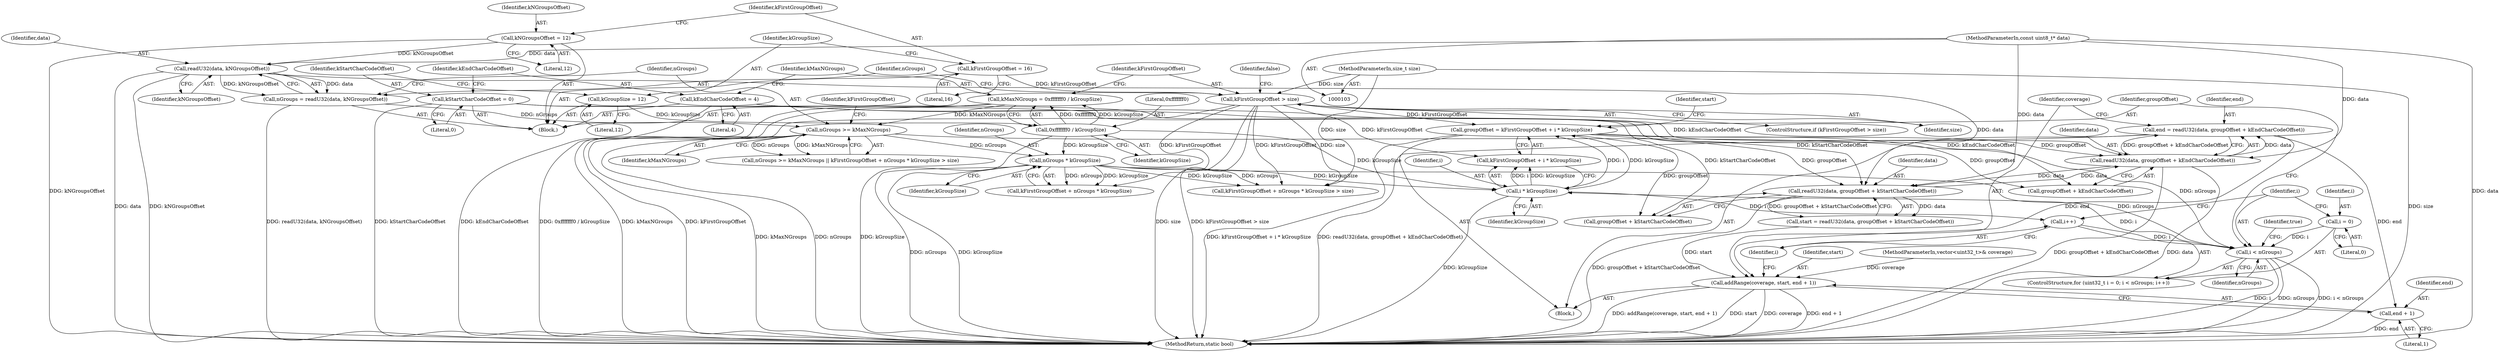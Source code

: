 digraph "0_Android_ed4c8d79153baab7f26562afb8930652dfbf853b@API" {
"1000190" [label="(Call,end = readU32(data, groupOffset + kEndCharCodeOffset))"];
"1000192" [label="(Call,readU32(data, groupOffset + kEndCharCodeOffset))"];
"1000184" [label="(Call,readU32(data, groupOffset + kStartCharCodeOffset))"];
"1000144" [label="(Call,readU32(data, kNGroupsOffset))"];
"1000105" [label="(MethodParameterIn,const uint8_t* data)"];
"1000109" [label="(Call,kNGroupsOffset = 12)"];
"1000174" [label="(Call,groupOffset = kFirstGroupOffset + i * kGroupSize)"];
"1000135" [label="(Call,kFirstGroupOffset > size)"];
"1000113" [label="(Call,kFirstGroupOffset = 16)"];
"1000106" [label="(MethodParameterIn,size_t size)"];
"1000178" [label="(Call,i * kGroupSize)"];
"1000167" [label="(Call,i < nGroups)"];
"1000170" [label="(Call,i++)"];
"1000164" [label="(Call,i = 0)"];
"1000149" [label="(Call,nGroups >= kMaxNGroups)"];
"1000142" [label="(Call,nGroups = readU32(data, kNGroupsOffset))"];
"1000129" [label="(Call,kMaxNGroups = 0xfffffff0 / kGroupSize)"];
"1000131" [label="(Call,0xfffffff0 / kGroupSize)"];
"1000117" [label="(Call,kGroupSize = 12)"];
"1000155" [label="(Call,nGroups * kGroupSize)"];
"1000121" [label="(Call,kStartCharCodeOffset = 0)"];
"1000125" [label="(Call,kEndCharCodeOffset = 4)"];
"1000197" [label="(Call,addRange(coverage, start, end + 1))"];
"1000200" [label="(Call,end + 1)"];
"1000136" [label="(Identifier,kFirstGroupOffset)"];
"1000109" [label="(Call,kNGroupsOffset = 12)"];
"1000183" [label="(Identifier,start)"];
"1000155" [label="(Call,nGroups * kGroupSize)"];
"1000201" [label="(Identifier,end)"];
"1000169" [label="(Identifier,nGroups)"];
"1000174" [label="(Call,groupOffset = kFirstGroupOffset + i * kGroupSize)"];
"1000193" [label="(Identifier,data)"];
"1000186" [label="(Call,groupOffset + kStartCharCodeOffset)"];
"1000142" [label="(Call,nGroups = readU32(data, kNGroupsOffset))"];
"1000197" [label="(Call,addRange(coverage, start, end + 1))"];
"1000176" [label="(Call,kFirstGroupOffset + i * kGroupSize)"];
"1000167" [label="(Call,i < nGroups)"];
"1000205" [label="(MethodReturn,static bool)"];
"1000190" [label="(Call,end = readU32(data, groupOffset + kEndCharCodeOffset))"];
"1000178" [label="(Call,i * kGroupSize)"];
"1000191" [label="(Identifier,end)"];
"1000127" [label="(Literal,4)"];
"1000123" [label="(Literal,0)"];
"1000105" [label="(MethodParameterIn,const uint8_t* data)"];
"1000145" [label="(Identifier,data)"];
"1000134" [label="(ControlStructure,if (kFirstGroupOffset > size))"];
"1000130" [label="(Identifier,kMaxNGroups)"];
"1000157" [label="(Identifier,kGroupSize)"];
"1000202" [label="(Literal,1)"];
"1000137" [label="(Identifier,size)"];
"1000111" [label="(Literal,12)"];
"1000180" [label="(Identifier,kGroupSize)"];
"1000149" [label="(Call,nGroups >= kMaxNGroups)"];
"1000151" [label="(Identifier,kMaxNGroups)"];
"1000126" [label="(Identifier,kEndCharCodeOffset)"];
"1000192" [label="(Call,readU32(data, groupOffset + kEndCharCodeOffset))"];
"1000175" [label="(Identifier,groupOffset)"];
"1000204" [label="(Identifier,true)"];
"1000164" [label="(Call,i = 0)"];
"1000148" [label="(Call,nGroups >= kMaxNGroups || kFirstGroupOffset + nGroups * kGroupSize > size)"];
"1000143" [label="(Identifier,nGroups)"];
"1000162" [label="(ControlStructure,for (uint32_t i = 0; i < nGroups; i++))"];
"1000133" [label="(Identifier,kGroupSize)"];
"1000185" [label="(Identifier,data)"];
"1000194" [label="(Call,groupOffset + kEndCharCodeOffset)"];
"1000172" [label="(Block,)"];
"1000131" [label="(Call,0xfffffff0 / kGroupSize)"];
"1000125" [label="(Call,kEndCharCodeOffset = 4)"];
"1000132" [label="(Literal,0xfffffff0)"];
"1000198" [label="(Identifier,coverage)"];
"1000184" [label="(Call,readU32(data, groupOffset + kStartCharCodeOffset))"];
"1000153" [label="(Call,kFirstGroupOffset + nGroups * kGroupSize)"];
"1000166" [label="(Literal,0)"];
"1000129" [label="(Call,kMaxNGroups = 0xfffffff0 / kGroupSize)"];
"1000200" [label="(Call,end + 1)"];
"1000144" [label="(Call,readU32(data, kNGroupsOffset))"];
"1000135" [label="(Call,kFirstGroupOffset > size)"];
"1000106" [label="(MethodParameterIn,size_t size)"];
"1000150" [label="(Identifier,nGroups)"];
"1000179" [label="(Identifier,i)"];
"1000165" [label="(Identifier,i)"];
"1000146" [label="(Identifier,kNGroupsOffset)"];
"1000199" [label="(Identifier,start)"];
"1000170" [label="(Call,i++)"];
"1000119" [label="(Literal,12)"];
"1000107" [label="(Block,)"];
"1000110" [label="(Identifier,kNGroupsOffset)"];
"1000113" [label="(Call,kFirstGroupOffset = 16)"];
"1000115" [label="(Literal,16)"];
"1000117" [label="(Call,kGroupSize = 12)"];
"1000168" [label="(Identifier,i)"];
"1000104" [label="(MethodParameterIn,vector<uint32_t>& coverage)"];
"1000182" [label="(Call,start = readU32(data, groupOffset + kStartCharCodeOffset))"];
"1000122" [label="(Identifier,kStartCharCodeOffset)"];
"1000140" [label="(Identifier,false)"];
"1000156" [label="(Identifier,nGroups)"];
"1000171" [label="(Identifier,i)"];
"1000121" [label="(Call,kStartCharCodeOffset = 0)"];
"1000154" [label="(Identifier,kFirstGroupOffset)"];
"1000152" [label="(Call,kFirstGroupOffset + nGroups * kGroupSize > size)"];
"1000114" [label="(Identifier,kFirstGroupOffset)"];
"1000118" [label="(Identifier,kGroupSize)"];
"1000190" -> "1000172"  [label="AST: "];
"1000190" -> "1000192"  [label="CFG: "];
"1000191" -> "1000190"  [label="AST: "];
"1000192" -> "1000190"  [label="AST: "];
"1000198" -> "1000190"  [label="CFG: "];
"1000190" -> "1000205"  [label="DDG: readU32(data, groupOffset + kEndCharCodeOffset)"];
"1000192" -> "1000190"  [label="DDG: data"];
"1000192" -> "1000190"  [label="DDG: groupOffset + kEndCharCodeOffset"];
"1000190" -> "1000197"  [label="DDG: end"];
"1000190" -> "1000200"  [label="DDG: end"];
"1000192" -> "1000194"  [label="CFG: "];
"1000193" -> "1000192"  [label="AST: "];
"1000194" -> "1000192"  [label="AST: "];
"1000192" -> "1000205"  [label="DDG: groupOffset + kEndCharCodeOffset"];
"1000192" -> "1000205"  [label="DDG: data"];
"1000192" -> "1000184"  [label="DDG: data"];
"1000184" -> "1000192"  [label="DDG: data"];
"1000105" -> "1000192"  [label="DDG: data"];
"1000174" -> "1000192"  [label="DDG: groupOffset"];
"1000125" -> "1000192"  [label="DDG: kEndCharCodeOffset"];
"1000184" -> "1000182"  [label="AST: "];
"1000184" -> "1000186"  [label="CFG: "];
"1000185" -> "1000184"  [label="AST: "];
"1000186" -> "1000184"  [label="AST: "];
"1000182" -> "1000184"  [label="CFG: "];
"1000184" -> "1000205"  [label="DDG: groupOffset + kStartCharCodeOffset"];
"1000184" -> "1000182"  [label="DDG: data"];
"1000184" -> "1000182"  [label="DDG: groupOffset + kStartCharCodeOffset"];
"1000144" -> "1000184"  [label="DDG: data"];
"1000105" -> "1000184"  [label="DDG: data"];
"1000174" -> "1000184"  [label="DDG: groupOffset"];
"1000121" -> "1000184"  [label="DDG: kStartCharCodeOffset"];
"1000144" -> "1000142"  [label="AST: "];
"1000144" -> "1000146"  [label="CFG: "];
"1000145" -> "1000144"  [label="AST: "];
"1000146" -> "1000144"  [label="AST: "];
"1000142" -> "1000144"  [label="CFG: "];
"1000144" -> "1000205"  [label="DDG: data"];
"1000144" -> "1000205"  [label="DDG: kNGroupsOffset"];
"1000144" -> "1000142"  [label="DDG: data"];
"1000144" -> "1000142"  [label="DDG: kNGroupsOffset"];
"1000105" -> "1000144"  [label="DDG: data"];
"1000109" -> "1000144"  [label="DDG: kNGroupsOffset"];
"1000105" -> "1000103"  [label="AST: "];
"1000105" -> "1000205"  [label="DDG: data"];
"1000109" -> "1000107"  [label="AST: "];
"1000109" -> "1000111"  [label="CFG: "];
"1000110" -> "1000109"  [label="AST: "];
"1000111" -> "1000109"  [label="AST: "];
"1000114" -> "1000109"  [label="CFG: "];
"1000109" -> "1000205"  [label="DDG: kNGroupsOffset"];
"1000174" -> "1000172"  [label="AST: "];
"1000174" -> "1000176"  [label="CFG: "];
"1000175" -> "1000174"  [label="AST: "];
"1000176" -> "1000174"  [label="AST: "];
"1000183" -> "1000174"  [label="CFG: "];
"1000174" -> "1000205"  [label="DDG: kFirstGroupOffset + i * kGroupSize"];
"1000135" -> "1000174"  [label="DDG: kFirstGroupOffset"];
"1000178" -> "1000174"  [label="DDG: i"];
"1000178" -> "1000174"  [label="DDG: kGroupSize"];
"1000174" -> "1000186"  [label="DDG: groupOffset"];
"1000174" -> "1000194"  [label="DDG: groupOffset"];
"1000135" -> "1000134"  [label="AST: "];
"1000135" -> "1000137"  [label="CFG: "];
"1000136" -> "1000135"  [label="AST: "];
"1000137" -> "1000135"  [label="AST: "];
"1000140" -> "1000135"  [label="CFG: "];
"1000143" -> "1000135"  [label="CFG: "];
"1000135" -> "1000205"  [label="DDG: kFirstGroupOffset > size"];
"1000135" -> "1000205"  [label="DDG: kFirstGroupOffset"];
"1000135" -> "1000205"  [label="DDG: size"];
"1000113" -> "1000135"  [label="DDG: kFirstGroupOffset"];
"1000106" -> "1000135"  [label="DDG: size"];
"1000135" -> "1000152"  [label="DDG: kFirstGroupOffset"];
"1000135" -> "1000152"  [label="DDG: size"];
"1000135" -> "1000153"  [label="DDG: kFirstGroupOffset"];
"1000135" -> "1000176"  [label="DDG: kFirstGroupOffset"];
"1000113" -> "1000107"  [label="AST: "];
"1000113" -> "1000115"  [label="CFG: "];
"1000114" -> "1000113"  [label="AST: "];
"1000115" -> "1000113"  [label="AST: "];
"1000118" -> "1000113"  [label="CFG: "];
"1000106" -> "1000103"  [label="AST: "];
"1000106" -> "1000205"  [label="DDG: size"];
"1000106" -> "1000152"  [label="DDG: size"];
"1000178" -> "1000176"  [label="AST: "];
"1000178" -> "1000180"  [label="CFG: "];
"1000179" -> "1000178"  [label="AST: "];
"1000180" -> "1000178"  [label="AST: "];
"1000176" -> "1000178"  [label="CFG: "];
"1000178" -> "1000205"  [label="DDG: kGroupSize"];
"1000178" -> "1000170"  [label="DDG: i"];
"1000178" -> "1000176"  [label="DDG: i"];
"1000178" -> "1000176"  [label="DDG: kGroupSize"];
"1000167" -> "1000178"  [label="DDG: i"];
"1000155" -> "1000178"  [label="DDG: kGroupSize"];
"1000131" -> "1000178"  [label="DDG: kGroupSize"];
"1000167" -> "1000162"  [label="AST: "];
"1000167" -> "1000169"  [label="CFG: "];
"1000168" -> "1000167"  [label="AST: "];
"1000169" -> "1000167"  [label="AST: "];
"1000175" -> "1000167"  [label="CFG: "];
"1000204" -> "1000167"  [label="CFG: "];
"1000167" -> "1000205"  [label="DDG: i"];
"1000167" -> "1000205"  [label="DDG: nGroups"];
"1000167" -> "1000205"  [label="DDG: i < nGroups"];
"1000170" -> "1000167"  [label="DDG: i"];
"1000164" -> "1000167"  [label="DDG: i"];
"1000149" -> "1000167"  [label="DDG: nGroups"];
"1000155" -> "1000167"  [label="DDG: nGroups"];
"1000170" -> "1000162"  [label="AST: "];
"1000170" -> "1000171"  [label="CFG: "];
"1000171" -> "1000170"  [label="AST: "];
"1000168" -> "1000170"  [label="CFG: "];
"1000164" -> "1000162"  [label="AST: "];
"1000164" -> "1000166"  [label="CFG: "];
"1000165" -> "1000164"  [label="AST: "];
"1000166" -> "1000164"  [label="AST: "];
"1000168" -> "1000164"  [label="CFG: "];
"1000149" -> "1000148"  [label="AST: "];
"1000149" -> "1000151"  [label="CFG: "];
"1000150" -> "1000149"  [label="AST: "];
"1000151" -> "1000149"  [label="AST: "];
"1000154" -> "1000149"  [label="CFG: "];
"1000148" -> "1000149"  [label="CFG: "];
"1000149" -> "1000205"  [label="DDG: kMaxNGroups"];
"1000149" -> "1000205"  [label="DDG: nGroups"];
"1000149" -> "1000148"  [label="DDG: nGroups"];
"1000149" -> "1000148"  [label="DDG: kMaxNGroups"];
"1000142" -> "1000149"  [label="DDG: nGroups"];
"1000129" -> "1000149"  [label="DDG: kMaxNGroups"];
"1000149" -> "1000155"  [label="DDG: nGroups"];
"1000142" -> "1000107"  [label="AST: "];
"1000143" -> "1000142"  [label="AST: "];
"1000150" -> "1000142"  [label="CFG: "];
"1000142" -> "1000205"  [label="DDG: readU32(data, kNGroupsOffset)"];
"1000129" -> "1000107"  [label="AST: "];
"1000129" -> "1000131"  [label="CFG: "];
"1000130" -> "1000129"  [label="AST: "];
"1000131" -> "1000129"  [label="AST: "];
"1000136" -> "1000129"  [label="CFG: "];
"1000129" -> "1000205"  [label="DDG: kMaxNGroups"];
"1000129" -> "1000205"  [label="DDG: 0xfffffff0 / kGroupSize"];
"1000131" -> "1000129"  [label="DDG: 0xfffffff0"];
"1000131" -> "1000129"  [label="DDG: kGroupSize"];
"1000131" -> "1000133"  [label="CFG: "];
"1000132" -> "1000131"  [label="AST: "];
"1000133" -> "1000131"  [label="AST: "];
"1000131" -> "1000205"  [label="DDG: kGroupSize"];
"1000117" -> "1000131"  [label="DDG: kGroupSize"];
"1000131" -> "1000155"  [label="DDG: kGroupSize"];
"1000117" -> "1000107"  [label="AST: "];
"1000117" -> "1000119"  [label="CFG: "];
"1000118" -> "1000117"  [label="AST: "];
"1000119" -> "1000117"  [label="AST: "];
"1000122" -> "1000117"  [label="CFG: "];
"1000155" -> "1000153"  [label="AST: "];
"1000155" -> "1000157"  [label="CFG: "];
"1000156" -> "1000155"  [label="AST: "];
"1000157" -> "1000155"  [label="AST: "];
"1000153" -> "1000155"  [label="CFG: "];
"1000155" -> "1000205"  [label="DDG: nGroups"];
"1000155" -> "1000205"  [label="DDG: kGroupSize"];
"1000155" -> "1000152"  [label="DDG: nGroups"];
"1000155" -> "1000152"  [label="DDG: kGroupSize"];
"1000155" -> "1000153"  [label="DDG: nGroups"];
"1000155" -> "1000153"  [label="DDG: kGroupSize"];
"1000121" -> "1000107"  [label="AST: "];
"1000121" -> "1000123"  [label="CFG: "];
"1000122" -> "1000121"  [label="AST: "];
"1000123" -> "1000121"  [label="AST: "];
"1000126" -> "1000121"  [label="CFG: "];
"1000121" -> "1000205"  [label="DDG: kStartCharCodeOffset"];
"1000121" -> "1000186"  [label="DDG: kStartCharCodeOffset"];
"1000125" -> "1000107"  [label="AST: "];
"1000125" -> "1000127"  [label="CFG: "];
"1000126" -> "1000125"  [label="AST: "];
"1000127" -> "1000125"  [label="AST: "];
"1000130" -> "1000125"  [label="CFG: "];
"1000125" -> "1000205"  [label="DDG: kEndCharCodeOffset"];
"1000125" -> "1000194"  [label="DDG: kEndCharCodeOffset"];
"1000197" -> "1000172"  [label="AST: "];
"1000197" -> "1000200"  [label="CFG: "];
"1000198" -> "1000197"  [label="AST: "];
"1000199" -> "1000197"  [label="AST: "];
"1000200" -> "1000197"  [label="AST: "];
"1000171" -> "1000197"  [label="CFG: "];
"1000197" -> "1000205"  [label="DDG: end + 1"];
"1000197" -> "1000205"  [label="DDG: addRange(coverage, start, end + 1)"];
"1000197" -> "1000205"  [label="DDG: start"];
"1000197" -> "1000205"  [label="DDG: coverage"];
"1000104" -> "1000197"  [label="DDG: coverage"];
"1000182" -> "1000197"  [label="DDG: start"];
"1000200" -> "1000202"  [label="CFG: "];
"1000201" -> "1000200"  [label="AST: "];
"1000202" -> "1000200"  [label="AST: "];
"1000200" -> "1000205"  [label="DDG: end"];
}
